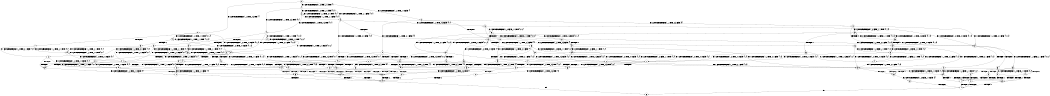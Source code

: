 digraph BCG {
size = "7, 10.5";
center = TRUE;
node [shape = circle];
0 [peripheries = 2];
0 -> 1 [label = "EX !1 !ATOMIC_EXCH_BRANCH (1, +0, TRUE, +0, 1, TRUE) !{}"];
0 -> 2 [label = "EX !2 !ATOMIC_EXCH_BRANCH (1, +1, TRUE, +0, 3, TRUE) !{}"];
0 -> 3 [label = "EX !0 !ATOMIC_EXCH_BRANCH (1, +1, TRUE, +1, 1, FALSE) !{}"];
1 -> 4 [label = "EX !2 !ATOMIC_EXCH_BRANCH (1, +1, TRUE, +0, 3, TRUE) !{0, 1}"];
1 -> 5 [label = "EX !0 !ATOMIC_EXCH_BRANCH (1, +1, TRUE, +1, 1, FALSE) !{0, 1}"];
1 -> 6 [label = "EX !1 !ATOMIC_EXCH_BRANCH (1, +0, TRUE, +0, 1, TRUE) !{0, 1}"];
2 -> 7 [label = "TERMINATE !2"];
2 -> 8 [label = "EX !1 !ATOMIC_EXCH_BRANCH (1, +0, TRUE, +0, 1, FALSE) !{0, 1, 2}"];
2 -> 9 [label = "EX !0 !ATOMIC_EXCH_BRANCH (1, +1, TRUE, +1, 1, TRUE) !{0, 1, 2}"];
3 -> 10 [label = "TERMINATE !0"];
3 -> 11 [label = "EX !1 !ATOMIC_EXCH_BRANCH (1, +0, TRUE, +0, 1, FALSE) !{0}"];
3 -> 12 [label = "EX !2 !ATOMIC_EXCH_BRANCH (1, +1, TRUE, +0, 3, FALSE) !{0}"];
4 -> 13 [label = "TERMINATE !2"];
4 -> 14 [label = "EX !0 !ATOMIC_EXCH_BRANCH (1, +1, TRUE, +1, 1, TRUE) !{0, 1, 2}"];
4 -> 8 [label = "EX !1 !ATOMIC_EXCH_BRANCH (1, +0, TRUE, +0, 1, FALSE) !{0, 1, 2}"];
5 -> 15 [label = "TERMINATE !0"];
5 -> 16 [label = "EX !2 !ATOMIC_EXCH_BRANCH (1, +1, TRUE, +0, 3, FALSE) !{0, 1}"];
5 -> 17 [label = "EX !1 !ATOMIC_EXCH_BRANCH (1, +0, TRUE, +0, 1, FALSE) !{0, 1}"];
6 -> 4 [label = "EX !2 !ATOMIC_EXCH_BRANCH (1, +1, TRUE, +0, 3, TRUE) !{0, 1}"];
6 -> 5 [label = "EX !0 !ATOMIC_EXCH_BRANCH (1, +1, TRUE, +1, 1, FALSE) !{0, 1}"];
6 -> 6 [label = "EX !1 !ATOMIC_EXCH_BRANCH (1, +0, TRUE, +0, 1, TRUE) !{0, 1}"];
7 -> 18 [label = "EX !1 !ATOMIC_EXCH_BRANCH (1, +0, TRUE, +0, 1, FALSE) !{0, 1}"];
7 -> 19 [label = "EX !0 !ATOMIC_EXCH_BRANCH (1, +1, TRUE, +1, 1, TRUE) !{0, 1}"];
8 -> 20 [label = "TERMINATE !1"];
8 -> 21 [label = "TERMINATE !2"];
8 -> 22 [label = "EX !0 !ATOMIC_EXCH_BRANCH (1, +1, TRUE, +1, 1, FALSE) !{0, 1, 2}"];
9 -> 23 [label = "TERMINATE !2"];
9 -> 24 [label = "EX !1 !ATOMIC_EXCH_BRANCH (1, +0, TRUE, +0, 1, FALSE) !{0, 1, 2}"];
9 -> 9 [label = "EX !0 !ATOMIC_EXCH_BRANCH (1, +1, TRUE, +1, 1, TRUE) !{0, 1, 2}"];
10 -> 25 [label = "EX !1 !ATOMIC_EXCH_BRANCH (1, +0, TRUE, +0, 1, FALSE) !{}"];
10 -> 26 [label = "EX !2 !ATOMIC_EXCH_BRANCH (1, +1, TRUE, +0, 3, FALSE) !{}"];
11 -> 27 [label = "TERMINATE !1"];
11 -> 28 [label = "TERMINATE !0"];
11 -> 29 [label = "EX !2 !ATOMIC_EXCH_BRANCH (1, +1, TRUE, +0, 3, TRUE) !{0, 1}"];
12 -> 30 [label = "TERMINATE !0"];
12 -> 31 [label = "EX !1 !ATOMIC_EXCH_BRANCH (1, +0, TRUE, +0, 1, FALSE) !{0, 1, 2}"];
12 -> 32 [label = "EX !2 !ATOMIC_EXCH_BRANCH (1, +0, FALSE, +1, 1, TRUE) !{0, 1, 2}"];
13 -> 33 [label = "EX !0 !ATOMIC_EXCH_BRANCH (1, +1, TRUE, +1, 1, TRUE) !{0, 1}"];
13 -> 18 [label = "EX !1 !ATOMIC_EXCH_BRANCH (1, +0, TRUE, +0, 1, FALSE) !{0, 1}"];
14 -> 34 [label = "TERMINATE !2"];
14 -> 24 [label = "EX !1 !ATOMIC_EXCH_BRANCH (1, +0, TRUE, +0, 1, FALSE) !{0, 1, 2}"];
14 -> 14 [label = "EX !0 !ATOMIC_EXCH_BRANCH (1, +1, TRUE, +1, 1, TRUE) !{0, 1, 2}"];
15 -> 35 [label = "EX !2 !ATOMIC_EXCH_BRANCH (1, +1, TRUE, +0, 3, FALSE) !{1}"];
15 -> 36 [label = "EX !1 !ATOMIC_EXCH_BRANCH (1, +0, TRUE, +0, 1, FALSE) !{1}"];
16 -> 37 [label = "TERMINATE !0"];
16 -> 38 [label = "EX !2 !ATOMIC_EXCH_BRANCH (1, +0, FALSE, +1, 1, TRUE) !{0, 1, 2}"];
16 -> 31 [label = "EX !1 !ATOMIC_EXCH_BRANCH (1, +0, TRUE, +0, 1, FALSE) !{0, 1, 2}"];
17 -> 27 [label = "TERMINATE !1"];
17 -> 28 [label = "TERMINATE !0"];
17 -> 29 [label = "EX !2 !ATOMIC_EXCH_BRANCH (1, +1, TRUE, +0, 3, TRUE) !{0, 1}"];
18 -> 39 [label = "TERMINATE !1"];
18 -> 40 [label = "EX !0 !ATOMIC_EXCH_BRANCH (1, +1, TRUE, +1, 1, FALSE) !{0, 1}"];
19 -> 41 [label = "EX !1 !ATOMIC_EXCH_BRANCH (1, +0, TRUE, +0, 1, FALSE) !{0, 1}"];
19 -> 19 [label = "EX !0 !ATOMIC_EXCH_BRANCH (1, +1, TRUE, +1, 1, TRUE) !{0, 1}"];
20 -> 39 [label = "TERMINATE !2"];
20 -> 42 [label = "EX !0 !ATOMIC_EXCH_BRANCH (1, +1, TRUE, +1, 1, FALSE) !{0, 2}"];
21 -> 39 [label = "TERMINATE !1"];
21 -> 40 [label = "EX !0 !ATOMIC_EXCH_BRANCH (1, +1, TRUE, +1, 1, FALSE) !{0, 1}"];
22 -> 43 [label = "TERMINATE !1"];
22 -> 44 [label = "TERMINATE !2"];
22 -> 45 [label = "TERMINATE !0"];
23 -> 41 [label = "EX !1 !ATOMIC_EXCH_BRANCH (1, +0, TRUE, +0, 1, FALSE) !{0, 1}"];
23 -> 19 [label = "EX !0 !ATOMIC_EXCH_BRANCH (1, +1, TRUE, +1, 1, TRUE) !{0, 1}"];
24 -> 46 [label = "TERMINATE !1"];
24 -> 47 [label = "TERMINATE !2"];
24 -> 22 [label = "EX !0 !ATOMIC_EXCH_BRANCH (1, +1, TRUE, +1, 1, FALSE) !{0, 1, 2}"];
25 -> 48 [label = "TERMINATE !1"];
25 -> 49 [label = "EX !2 !ATOMIC_EXCH_BRANCH (1, +1, TRUE, +0, 3, TRUE) !{1}"];
26 -> 50 [label = "EX !1 !ATOMIC_EXCH_BRANCH (1, +0, TRUE, +0, 1, FALSE) !{1, 2}"];
26 -> 51 [label = "EX !2 !ATOMIC_EXCH_BRANCH (1, +0, FALSE, +1, 1, TRUE) !{1, 2}"];
27 -> 48 [label = "TERMINATE !0"];
27 -> 52 [label = "EX !2 !ATOMIC_EXCH_BRANCH (1, +1, TRUE, +0, 3, TRUE) !{0}"];
28 -> 48 [label = "TERMINATE !1"];
28 -> 49 [label = "EX !2 !ATOMIC_EXCH_BRANCH (1, +1, TRUE, +0, 3, TRUE) !{1}"];
29 -> 43 [label = "TERMINATE !1"];
29 -> 44 [label = "TERMINATE !2"];
29 -> 45 [label = "TERMINATE !0"];
30 -> 50 [label = "EX !1 !ATOMIC_EXCH_BRANCH (1, +0, TRUE, +0, 1, FALSE) !{1, 2}"];
30 -> 51 [label = "EX !2 !ATOMIC_EXCH_BRANCH (1, +0, FALSE, +1, 1, TRUE) !{1, 2}"];
31 -> 53 [label = "TERMINATE !1"];
31 -> 54 [label = "TERMINATE !0"];
31 -> 55 [label = "EX !2 !ATOMIC_EXCH_BRANCH (1, +0, FALSE, +1, 1, FALSE) !{0, 1, 2}"];
32 -> 56 [label = "TERMINATE !0"];
32 -> 57 [label = "EX !1 !ATOMIC_EXCH_BRANCH (1, +0, TRUE, +0, 1, FALSE) !{0, 1, 2}"];
32 -> 58 [label = "EX !2 !ATOMIC_EXCH_BRANCH (1, +1, TRUE, +0, 3, FALSE) !{0, 1, 2}"];
33 -> 41 [label = "EX !1 !ATOMIC_EXCH_BRANCH (1, +0, TRUE, +0, 1, FALSE) !{0, 1}"];
33 -> 33 [label = "EX !0 !ATOMIC_EXCH_BRANCH (1, +1, TRUE, +1, 1, TRUE) !{0, 1}"];
34 -> 41 [label = "EX !1 !ATOMIC_EXCH_BRANCH (1, +0, TRUE, +0, 1, FALSE) !{0, 1}"];
34 -> 33 [label = "EX !0 !ATOMIC_EXCH_BRANCH (1, +1, TRUE, +1, 1, TRUE) !{0, 1}"];
35 -> 59 [label = "EX !2 !ATOMIC_EXCH_BRANCH (1, +0, FALSE, +1, 1, TRUE) !{1, 2}"];
35 -> 50 [label = "EX !1 !ATOMIC_EXCH_BRANCH (1, +0, TRUE, +0, 1, FALSE) !{1, 2}"];
36 -> 48 [label = "TERMINATE !1"];
36 -> 49 [label = "EX !2 !ATOMIC_EXCH_BRANCH (1, +1, TRUE, +0, 3, TRUE) !{1}"];
37 -> 59 [label = "EX !2 !ATOMIC_EXCH_BRANCH (1, +0, FALSE, +1, 1, TRUE) !{1, 2}"];
37 -> 50 [label = "EX !1 !ATOMIC_EXCH_BRANCH (1, +0, TRUE, +0, 1, FALSE) !{1, 2}"];
38 -> 60 [label = "TERMINATE !0"];
38 -> 61 [label = "EX !2 !ATOMIC_EXCH_BRANCH (1, +1, TRUE, +0, 3, FALSE) !{0, 1, 2}"];
38 -> 57 [label = "EX !1 !ATOMIC_EXCH_BRANCH (1, +0, TRUE, +0, 1, FALSE) !{0, 1, 2}"];
39 -> 62 [label = "EX !0 !ATOMIC_EXCH_BRANCH (1, +1, TRUE, +1, 1, FALSE) !{0}"];
40 -> 63 [label = "TERMINATE !1"];
40 -> 64 [label = "TERMINATE !0"];
41 -> 65 [label = "TERMINATE !1"];
41 -> 40 [label = "EX !0 !ATOMIC_EXCH_BRANCH (1, +1, TRUE, +1, 1, FALSE) !{0, 1}"];
42 -> 63 [label = "TERMINATE !2"];
42 -> 66 [label = "TERMINATE !0"];
43 -> 63 [label = "TERMINATE !2"];
43 -> 66 [label = "TERMINATE !0"];
44 -> 63 [label = "TERMINATE !1"];
44 -> 64 [label = "TERMINATE !0"];
45 -> 66 [label = "TERMINATE !1"];
45 -> 64 [label = "TERMINATE !2"];
46 -> 65 [label = "TERMINATE !2"];
46 -> 42 [label = "EX !0 !ATOMIC_EXCH_BRANCH (1, +1, TRUE, +1, 1, FALSE) !{0, 2}"];
47 -> 65 [label = "TERMINATE !1"];
47 -> 40 [label = "EX !0 !ATOMIC_EXCH_BRANCH (1, +1, TRUE, +1, 1, FALSE) !{0, 1}"];
48 -> 67 [label = "EX !2 !ATOMIC_EXCH_BRANCH (1, +1, TRUE, +0, 3, TRUE) !{}"];
49 -> 66 [label = "TERMINATE !1"];
49 -> 64 [label = "TERMINATE !2"];
50 -> 68 [label = "TERMINATE !1"];
50 -> 69 [label = "EX !2 !ATOMIC_EXCH_BRANCH (1, +0, FALSE, +1, 1, FALSE) !{1, 2}"];
51 -> 70 [label = "EX !1 !ATOMIC_EXCH_BRANCH (1, +0, TRUE, +0, 1, FALSE) !{1, 2}"];
51 -> 71 [label = "EX !2 !ATOMIC_EXCH_BRANCH (1, +1, TRUE, +0, 3, FALSE) !{1, 2}"];
52 -> 63 [label = "TERMINATE !2"];
52 -> 66 [label = "TERMINATE !0"];
53 -> 68 [label = "TERMINATE !0"];
53 -> 72 [label = "EX !2 !ATOMIC_EXCH_BRANCH (1, +0, FALSE, +1, 1, FALSE) !{0, 2}"];
54 -> 68 [label = "TERMINATE !1"];
54 -> 69 [label = "EX !2 !ATOMIC_EXCH_BRANCH (1, +0, FALSE, +1, 1, FALSE) !{1, 2}"];
55 -> 73 [label = "TERMINATE !1"];
55 -> 74 [label = "TERMINATE !2"];
55 -> 75 [label = "TERMINATE !0"];
56 -> 70 [label = "EX !1 !ATOMIC_EXCH_BRANCH (1, +0, TRUE, +0, 1, FALSE) !{1, 2}"];
56 -> 71 [label = "EX !2 !ATOMIC_EXCH_BRANCH (1, +1, TRUE, +0, 3, FALSE) !{1, 2}"];
57 -> 76 [label = "TERMINATE !1"];
57 -> 77 [label = "TERMINATE !0"];
57 -> 22 [label = "EX !2 !ATOMIC_EXCH_BRANCH (1, +1, TRUE, +0, 3, TRUE) !{0, 1, 2}"];
58 -> 30 [label = "TERMINATE !0"];
58 -> 31 [label = "EX !1 !ATOMIC_EXCH_BRANCH (1, +0, TRUE, +0, 1, FALSE) !{0, 1, 2}"];
58 -> 32 [label = "EX !2 !ATOMIC_EXCH_BRANCH (1, +0, FALSE, +1, 1, TRUE) !{0, 1, 2}"];
59 -> 78 [label = "EX !2 !ATOMIC_EXCH_BRANCH (1, +1, TRUE, +0, 3, FALSE) !{1, 2}"];
59 -> 70 [label = "EX !1 !ATOMIC_EXCH_BRANCH (1, +0, TRUE, +0, 1, FALSE) !{1, 2}"];
60 -> 78 [label = "EX !2 !ATOMIC_EXCH_BRANCH (1, +1, TRUE, +0, 3, FALSE) !{1, 2}"];
60 -> 70 [label = "EX !1 !ATOMIC_EXCH_BRANCH (1, +0, TRUE, +0, 1, FALSE) !{1, 2}"];
61 -> 37 [label = "TERMINATE !0"];
61 -> 38 [label = "EX !2 !ATOMIC_EXCH_BRANCH (1, +0, FALSE, +1, 1, TRUE) !{0, 1, 2}"];
61 -> 31 [label = "EX !1 !ATOMIC_EXCH_BRANCH (1, +0, TRUE, +0, 1, FALSE) !{0, 1, 2}"];
62 -> 79 [label = "TERMINATE !0"];
63 -> 79 [label = "TERMINATE !0"];
64 -> 79 [label = "TERMINATE !1"];
65 -> 62 [label = "EX !0 !ATOMIC_EXCH_BRANCH (1, +1, TRUE, +1, 1, FALSE) !{0}"];
66 -> 79 [label = "TERMINATE !2"];
67 -> 79 [label = "TERMINATE !2"];
68 -> 80 [label = "EX !2 !ATOMIC_EXCH_BRANCH (1, +0, FALSE, +1, 1, FALSE) !{2}"];
69 -> 81 [label = "TERMINATE !1"];
69 -> 82 [label = "TERMINATE !2"];
70 -> 83 [label = "TERMINATE !1"];
70 -> 84 [label = "EX !2 !ATOMIC_EXCH_BRANCH (1, +1, TRUE, +0, 3, TRUE) !{1, 2}"];
71 -> 50 [label = "EX !1 !ATOMIC_EXCH_BRANCH (1, +0, TRUE, +0, 1, FALSE) !{1, 2}"];
71 -> 51 [label = "EX !2 !ATOMIC_EXCH_BRANCH (1, +0, FALSE, +1, 1, TRUE) !{1, 2}"];
72 -> 85 [label = "TERMINATE !2"];
72 -> 81 [label = "TERMINATE !0"];
73 -> 85 [label = "TERMINATE !2"];
73 -> 81 [label = "TERMINATE !0"];
74 -> 85 [label = "TERMINATE !1"];
74 -> 82 [label = "TERMINATE !0"];
75 -> 81 [label = "TERMINATE !1"];
75 -> 82 [label = "TERMINATE !2"];
76 -> 83 [label = "TERMINATE !0"];
76 -> 42 [label = "EX !2 !ATOMIC_EXCH_BRANCH (1, +1, TRUE, +0, 3, TRUE) !{0, 2}"];
77 -> 83 [label = "TERMINATE !1"];
77 -> 84 [label = "EX !2 !ATOMIC_EXCH_BRANCH (1, +1, TRUE, +0, 3, TRUE) !{1, 2}"];
78 -> 59 [label = "EX !2 !ATOMIC_EXCH_BRANCH (1, +0, FALSE, +1, 1, TRUE) !{1, 2}"];
78 -> 50 [label = "EX !1 !ATOMIC_EXCH_BRANCH (1, +0, TRUE, +0, 1, FALSE) !{1, 2}"];
79 -> 86 [label = "exit"];
80 -> 87 [label = "TERMINATE !2"];
81 -> 87 [label = "TERMINATE !2"];
82 -> 87 [label = "TERMINATE !1"];
83 -> 88 [label = "EX !2 !ATOMIC_EXCH_BRANCH (1, +1, TRUE, +0, 3, TRUE) !{2}"];
84 -> 66 [label = "TERMINATE !1"];
84 -> 64 [label = "TERMINATE !2"];
85 -> 87 [label = "TERMINATE !0"];
87 -> 86 [label = "exit"];
88 -> 79 [label = "TERMINATE !2"];
}
